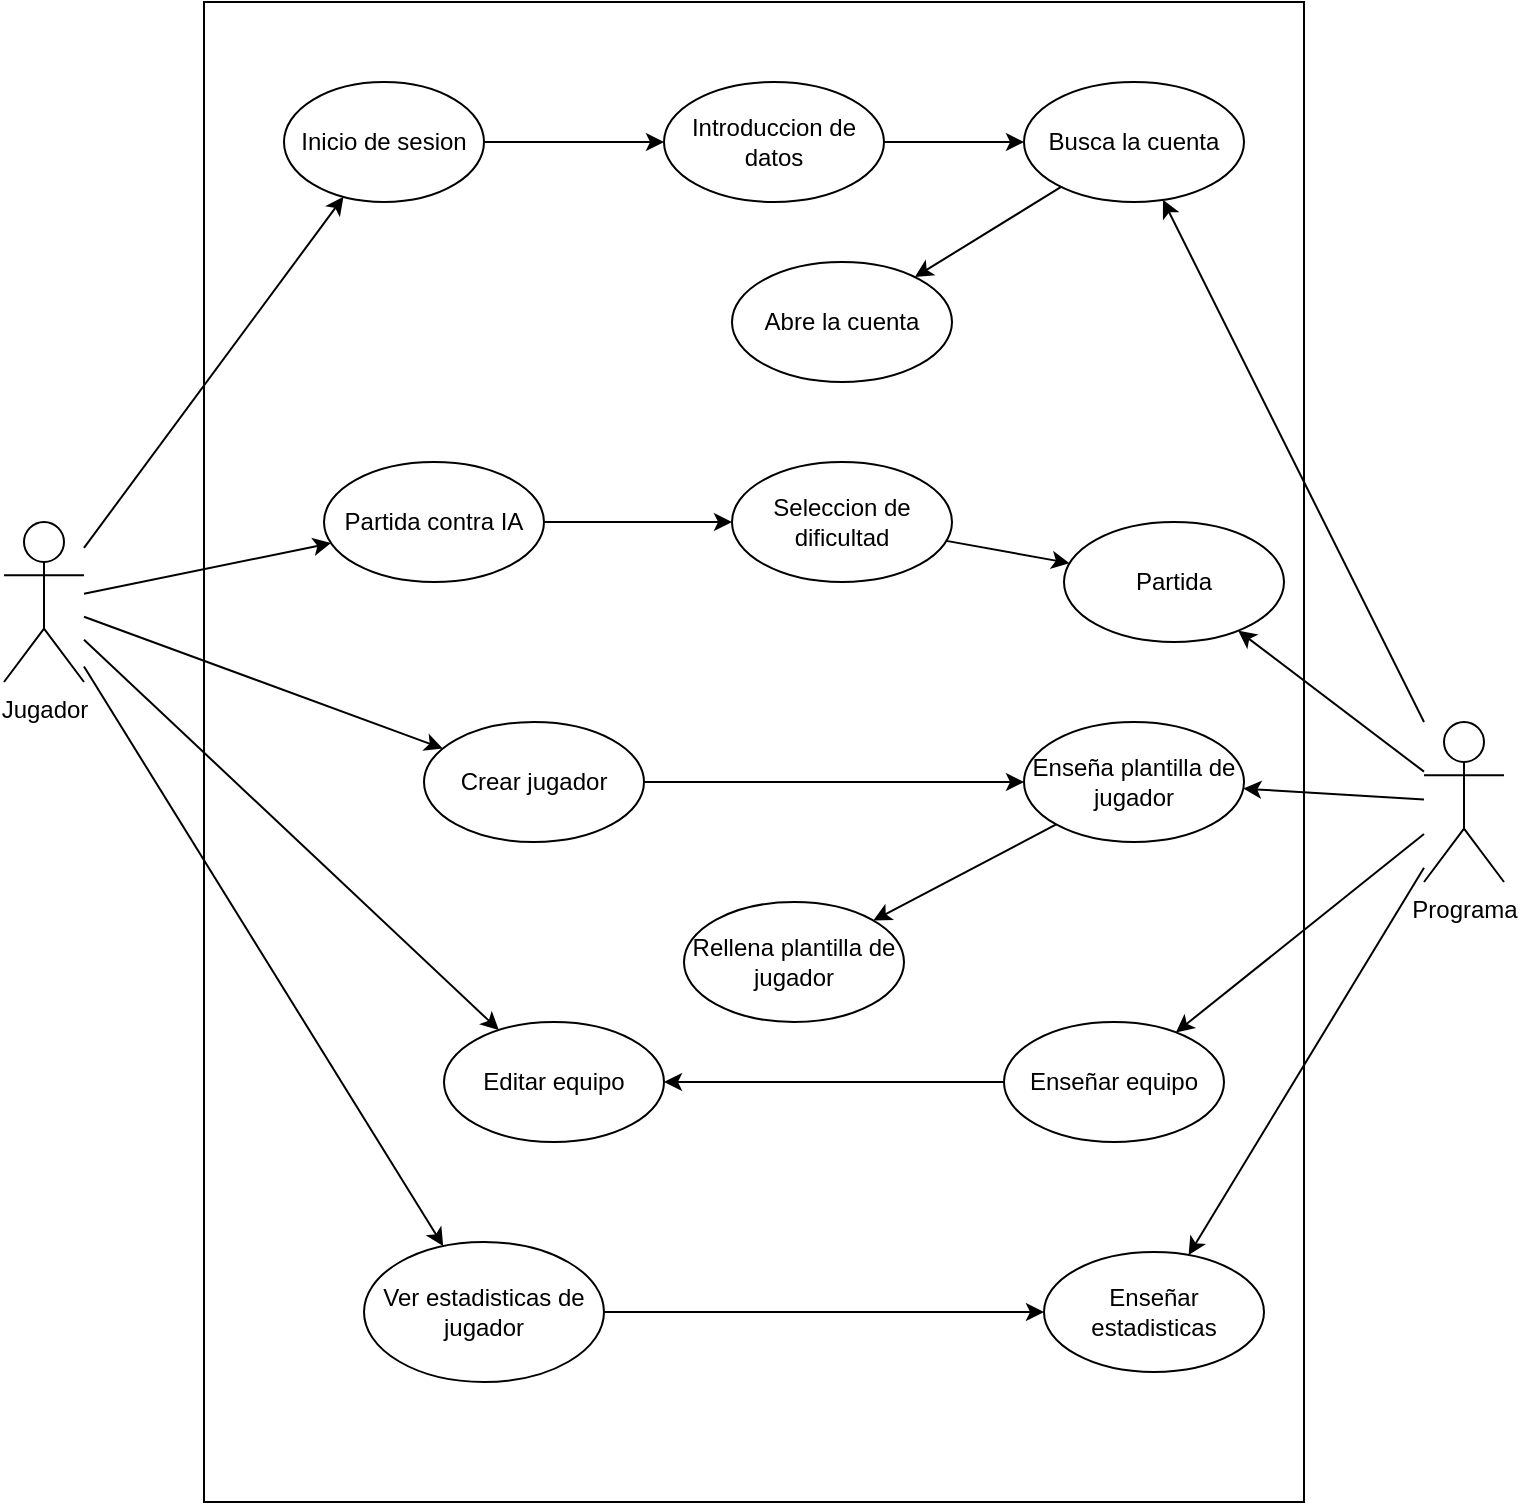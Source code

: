 <mxfile version="20.3.0" type="device"><diagram id="l-WyEPw-EO5zAGnTGzA9" name="Página-1"><mxGraphModel dx="1422" dy="865" grid="1" gridSize="10" guides="1" tooltips="1" connect="1" arrows="1" fold="1" page="1" pageScale="1" pageWidth="827" pageHeight="1169" math="0" shadow="0"><root><mxCell id="0"/><mxCell id="1" parent="0"/><mxCell id="cOPMSCWCCvKmP2tOlsZK-1" value="Jugador" style="shape=umlActor;verticalLabelPosition=bottom;verticalAlign=top;html=1;outlineConnect=0;" parent="1" vertex="1"><mxGeometry x="50" y="310" width="40" height="80" as="geometry"/></mxCell><mxCell id="cOPMSCWCCvKmP2tOlsZK-2" value="Programa" style="shape=umlActor;verticalLabelPosition=bottom;verticalAlign=top;html=1;outlineConnect=0;align=center;horizontal=1;" parent="1" vertex="1"><mxGeometry x="760" y="410" width="40" height="80" as="geometry"/></mxCell><mxCell id="cOPMSCWCCvKmP2tOlsZK-3" value="" style="rounded=0;whiteSpace=wrap;html=1;" parent="1" vertex="1"><mxGeometry x="150" y="50" width="550" height="750" as="geometry"/></mxCell><mxCell id="cOPMSCWCCvKmP2tOlsZK-4" value="Inicio de sesion" style="ellipse;whiteSpace=wrap;html=1;" parent="1" vertex="1"><mxGeometry x="190" y="90" width="100" height="60" as="geometry"/></mxCell><mxCell id="cOPMSCWCCvKmP2tOlsZK-8" value="Partida contra IA" style="ellipse;whiteSpace=wrap;html=1;" parent="1" vertex="1"><mxGeometry x="210" y="280" width="110" height="60" as="geometry"/></mxCell><mxCell id="cOPMSCWCCvKmP2tOlsZK-11" value="Crear jugador" style="ellipse;whiteSpace=wrap;html=1;" parent="1" vertex="1"><mxGeometry x="260" y="410" width="110" height="60" as="geometry"/></mxCell><mxCell id="cOPMSCWCCvKmP2tOlsZK-12" value="Editar equipo" style="ellipse;whiteSpace=wrap;html=1;" parent="1" vertex="1"><mxGeometry x="270" y="560" width="110" height="60" as="geometry"/></mxCell><mxCell id="cOPMSCWCCvKmP2tOlsZK-13" value="Ver estadisticas de jugador" style="ellipse;whiteSpace=wrap;html=1;" parent="1" vertex="1"><mxGeometry x="230" y="670" width="120" height="70" as="geometry"/></mxCell><mxCell id="cOPMSCWCCvKmP2tOlsZK-17" value="Introduccion de datos" style="ellipse;whiteSpace=wrap;html=1;" parent="1" vertex="1"><mxGeometry x="380" y="90" width="110" height="60" as="geometry"/></mxCell><mxCell id="cOPMSCWCCvKmP2tOlsZK-18" value="Busca la cuenta" style="ellipse;whiteSpace=wrap;html=1;" parent="1" vertex="1"><mxGeometry x="560" y="90" width="110" height="60" as="geometry"/></mxCell><mxCell id="cOPMSCWCCvKmP2tOlsZK-19" value="Abre la cuenta" style="ellipse;whiteSpace=wrap;html=1;" parent="1" vertex="1"><mxGeometry x="414" y="180" width="110" height="60" as="geometry"/></mxCell><mxCell id="cOPMSCWCCvKmP2tOlsZK-20" value="" style="endArrow=classic;html=1;rounded=0;" parent="1" source="cOPMSCWCCvKmP2tOlsZK-4" target="cOPMSCWCCvKmP2tOlsZK-17" edge="1"><mxGeometry width="50" height="50" relative="1" as="geometry"><mxPoint x="290" y="120" as="sourcePoint"/><mxPoint x="340" y="70" as="targetPoint"/></mxGeometry></mxCell><mxCell id="cOPMSCWCCvKmP2tOlsZK-21" value="" style="endArrow=classic;html=1;rounded=0;" parent="1" source="cOPMSCWCCvKmP2tOlsZK-17" target="cOPMSCWCCvKmP2tOlsZK-18" edge="1"><mxGeometry width="50" height="50" relative="1" as="geometry"><mxPoint x="390" y="450" as="sourcePoint"/><mxPoint x="740" y="350" as="targetPoint"/></mxGeometry></mxCell><mxCell id="cOPMSCWCCvKmP2tOlsZK-22" value="" style="endArrow=classic;html=1;rounded=0;" parent="1" source="cOPMSCWCCvKmP2tOlsZK-18" target="cOPMSCWCCvKmP2tOlsZK-19" edge="1"><mxGeometry width="50" height="50" relative="1" as="geometry"><mxPoint x="390" y="450" as="sourcePoint"/><mxPoint x="440" y="400" as="targetPoint"/></mxGeometry></mxCell><mxCell id="cOPMSCWCCvKmP2tOlsZK-23" value="" style="endArrow=classic;html=1;rounded=0;" parent="1" source="cOPMSCWCCvKmP2tOlsZK-2" target="cOPMSCWCCvKmP2tOlsZK-18" edge="1"><mxGeometry width="50" height="50" relative="1" as="geometry"><mxPoint x="390" y="450" as="sourcePoint"/><mxPoint x="440" y="400" as="targetPoint"/></mxGeometry></mxCell><mxCell id="cOPMSCWCCvKmP2tOlsZK-25" value="Seleccion de dificultad" style="ellipse;whiteSpace=wrap;html=1;" parent="1" vertex="1"><mxGeometry x="414" y="280" width="110" height="60" as="geometry"/></mxCell><mxCell id="cOPMSCWCCvKmP2tOlsZK-26" value="Partida" style="ellipse;whiteSpace=wrap;html=1;" parent="1" vertex="1"><mxGeometry x="580" y="310" width="110" height="60" as="geometry"/></mxCell><mxCell id="cOPMSCWCCvKmP2tOlsZK-27" value="" style="endArrow=classic;html=1;rounded=0;" parent="1" source="cOPMSCWCCvKmP2tOlsZK-8" target="cOPMSCWCCvKmP2tOlsZK-25" edge="1"><mxGeometry width="50" height="50" relative="1" as="geometry"><mxPoint x="420" y="440" as="sourcePoint"/><mxPoint x="470" y="390" as="targetPoint"/></mxGeometry></mxCell><mxCell id="cOPMSCWCCvKmP2tOlsZK-28" value="" style="endArrow=classic;html=1;rounded=0;" parent="1" source="cOPMSCWCCvKmP2tOlsZK-25" target="cOPMSCWCCvKmP2tOlsZK-26" edge="1"><mxGeometry width="50" height="50" relative="1" as="geometry"><mxPoint x="350" y="350" as="sourcePoint"/><mxPoint x="470" y="360" as="targetPoint"/></mxGeometry></mxCell><mxCell id="cOPMSCWCCvKmP2tOlsZK-29" value="" style="endArrow=classic;html=1;rounded=0;" parent="1" source="cOPMSCWCCvKmP2tOlsZK-1" target="cOPMSCWCCvKmP2tOlsZK-4" edge="1"><mxGeometry width="50" height="50" relative="1" as="geometry"><mxPoint x="420" y="440" as="sourcePoint"/><mxPoint x="470" y="390" as="targetPoint"/></mxGeometry></mxCell><mxCell id="cOPMSCWCCvKmP2tOlsZK-30" value="" style="endArrow=classic;html=1;rounded=0;" parent="1" source="cOPMSCWCCvKmP2tOlsZK-2" target="cOPMSCWCCvKmP2tOlsZK-26" edge="1"><mxGeometry width="50" height="50" relative="1" as="geometry"><mxPoint x="420" y="440" as="sourcePoint"/><mxPoint x="470" y="390" as="targetPoint"/></mxGeometry></mxCell><mxCell id="cOPMSCWCCvKmP2tOlsZK-34" value="Enseña plantilla de jugador" style="ellipse;whiteSpace=wrap;html=1;" parent="1" vertex="1"><mxGeometry x="560" y="410" width="110" height="60" as="geometry"/></mxCell><mxCell id="ZCx2jwb_KFV5a18Zm3Na-1" value="" style="endArrow=classic;html=1;rounded=0;" parent="1" source="cOPMSCWCCvKmP2tOlsZK-2" target="cOPMSCWCCvKmP2tOlsZK-34" edge="1"><mxGeometry width="50" height="50" relative="1" as="geometry"><mxPoint x="760" y="300" as="sourcePoint"/><mxPoint x="440" y="410" as="targetPoint"/></mxGeometry></mxCell><mxCell id="ZCx2jwb_KFV5a18Zm3Na-3" value="Rellena plantilla de jugador" style="ellipse;whiteSpace=wrap;html=1;" parent="1" vertex="1"><mxGeometry x="390" y="500" width="110" height="60" as="geometry"/></mxCell><mxCell id="ZCx2jwb_KFV5a18Zm3Na-4" value="" style="endArrow=classic;html=1;rounded=0;" parent="1" source="cOPMSCWCCvKmP2tOlsZK-11" target="cOPMSCWCCvKmP2tOlsZK-34" edge="1"><mxGeometry width="50" height="50" relative="1" as="geometry"><mxPoint x="390" y="460" as="sourcePoint"/><mxPoint x="440" y="410" as="targetPoint"/></mxGeometry></mxCell><mxCell id="ZCx2jwb_KFV5a18Zm3Na-5" value="" style="endArrow=classic;html=1;rounded=0;exitX=0;exitY=1;exitDx=0;exitDy=0;" parent="1" source="cOPMSCWCCvKmP2tOlsZK-34" target="ZCx2jwb_KFV5a18Zm3Na-3" edge="1"><mxGeometry width="50" height="50" relative="1" as="geometry"><mxPoint x="390" y="460" as="sourcePoint"/><mxPoint x="440" y="410" as="targetPoint"/></mxGeometry></mxCell><mxCell id="ZCx2jwb_KFV5a18Zm3Na-6" value="Enseñar equipo" style="ellipse;whiteSpace=wrap;html=1;" parent="1" vertex="1"><mxGeometry x="550" y="560" width="110" height="60" as="geometry"/></mxCell><mxCell id="ZCx2jwb_KFV5a18Zm3Na-7" value="" style="endArrow=classic;html=1;rounded=0;" parent="1" source="cOPMSCWCCvKmP2tOlsZK-2" target="ZCx2jwb_KFV5a18Zm3Na-6" edge="1"><mxGeometry width="50" height="50" relative="1" as="geometry"><mxPoint x="390" y="470" as="sourcePoint"/><mxPoint x="440" y="420" as="targetPoint"/></mxGeometry></mxCell><mxCell id="ZCx2jwb_KFV5a18Zm3Na-8" value="Enseñar estadisticas" style="ellipse;whiteSpace=wrap;html=1;" parent="1" vertex="1"><mxGeometry x="570" y="675" width="110" height="60" as="geometry"/></mxCell><mxCell id="ZCx2jwb_KFV5a18Zm3Na-9" value="" style="endArrow=classic;html=1;rounded=0;" parent="1" source="cOPMSCWCCvKmP2tOlsZK-2" target="ZCx2jwb_KFV5a18Zm3Na-8" edge="1"><mxGeometry width="50" height="50" relative="1" as="geometry"><mxPoint x="390" y="460" as="sourcePoint"/><mxPoint x="440" y="410" as="targetPoint"/></mxGeometry></mxCell><mxCell id="ZCx2jwb_KFV5a18Zm3Na-10" value="" style="endArrow=classic;html=1;rounded=0;" parent="1" source="cOPMSCWCCvKmP2tOlsZK-13" target="ZCx2jwb_KFV5a18Zm3Na-8" edge="1"><mxGeometry width="50" height="50" relative="1" as="geometry"><mxPoint x="390" y="460" as="sourcePoint"/><mxPoint x="440" y="410" as="targetPoint"/></mxGeometry></mxCell><mxCell id="ZCx2jwb_KFV5a18Zm3Na-11" value="" style="endArrow=classic;html=1;rounded=0;" parent="1" source="ZCx2jwb_KFV5a18Zm3Na-6" target="cOPMSCWCCvKmP2tOlsZK-12" edge="1"><mxGeometry width="50" height="50" relative="1" as="geometry"><mxPoint x="390" y="460" as="sourcePoint"/><mxPoint x="440" y="410" as="targetPoint"/></mxGeometry></mxCell><mxCell id="Z_YbGvs0L9P9xo-E8UtE-2" value="" style="endArrow=classic;html=1;rounded=0;" edge="1" parent="1" source="cOPMSCWCCvKmP2tOlsZK-1" target="cOPMSCWCCvKmP2tOlsZK-8"><mxGeometry width="50" height="50" relative="1" as="geometry"><mxPoint x="390" y="470" as="sourcePoint"/><mxPoint x="440" y="420" as="targetPoint"/></mxGeometry></mxCell><mxCell id="Z_YbGvs0L9P9xo-E8UtE-3" value="" style="endArrow=classic;html=1;rounded=0;" edge="1" parent="1" source="cOPMSCWCCvKmP2tOlsZK-1" target="cOPMSCWCCvKmP2tOlsZK-11"><mxGeometry width="50" height="50" relative="1" as="geometry"><mxPoint x="390" y="470" as="sourcePoint"/><mxPoint x="440" y="420" as="targetPoint"/></mxGeometry></mxCell><mxCell id="Z_YbGvs0L9P9xo-E8UtE-4" value="" style="endArrow=classic;html=1;rounded=0;" edge="1" parent="1" source="cOPMSCWCCvKmP2tOlsZK-1" target="cOPMSCWCCvKmP2tOlsZK-12"><mxGeometry width="50" height="50" relative="1" as="geometry"><mxPoint x="390" y="470" as="sourcePoint"/><mxPoint x="440" y="420" as="targetPoint"/></mxGeometry></mxCell><mxCell id="Z_YbGvs0L9P9xo-E8UtE-5" value="" style="endArrow=classic;html=1;rounded=0;" edge="1" parent="1" source="cOPMSCWCCvKmP2tOlsZK-1" target="cOPMSCWCCvKmP2tOlsZK-13"><mxGeometry width="50" height="50" relative="1" as="geometry"><mxPoint x="390" y="470" as="sourcePoint"/><mxPoint x="440" y="420" as="targetPoint"/></mxGeometry></mxCell></root></mxGraphModel></diagram></mxfile>